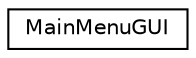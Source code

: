 digraph "Graphical Class Hierarchy"
{
 // LATEX_PDF_SIZE
  edge [fontname="Helvetica",fontsize="10",labelfontname="Helvetica",labelfontsize="10"];
  node [fontname="Helvetica",fontsize="10",shape=record];
  rankdir="LR";
  Node0 [label="MainMenuGUI",height=0.2,width=0.4,color="black", fillcolor="white", style="filled",URL="$class_main_menu_g_u_i.html",tooltip=" "];
}
